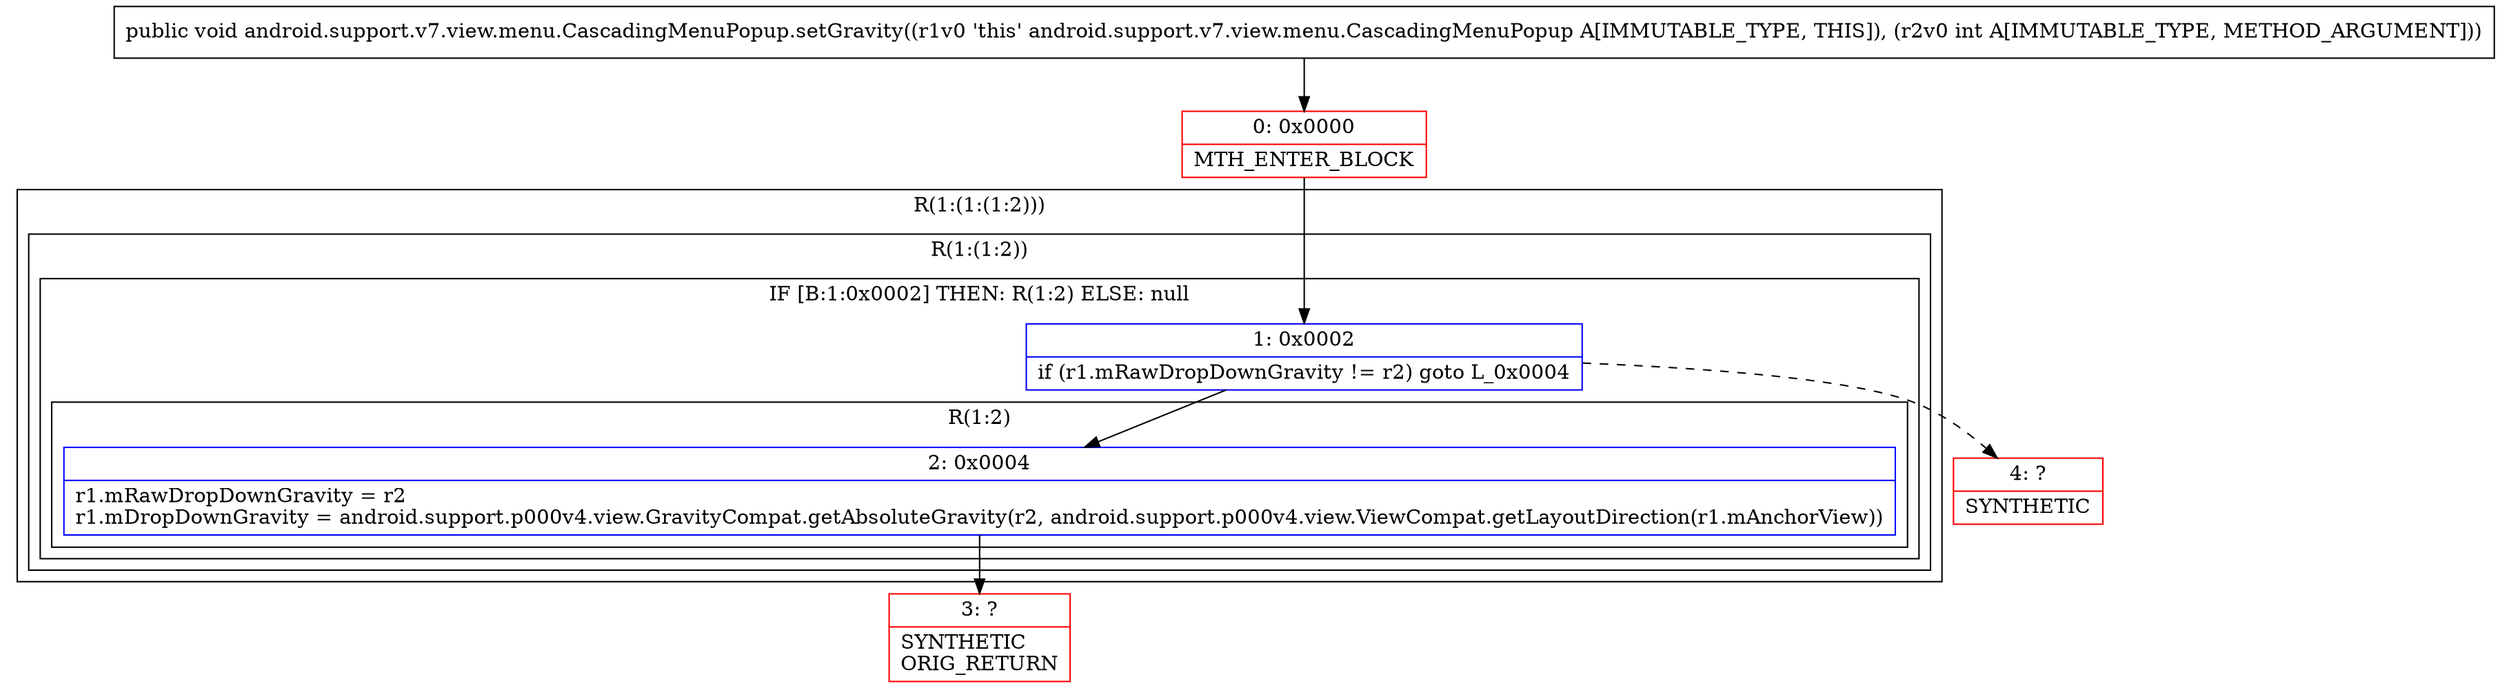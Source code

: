 digraph "CFG forandroid.support.v7.view.menu.CascadingMenuPopup.setGravity(I)V" {
subgraph cluster_Region_803527669 {
label = "R(1:(1:(1:2)))";
node [shape=record,color=blue];
subgraph cluster_Region_1153833323 {
label = "R(1:(1:2))";
node [shape=record,color=blue];
subgraph cluster_IfRegion_659976060 {
label = "IF [B:1:0x0002] THEN: R(1:2) ELSE: null";
node [shape=record,color=blue];
Node_1 [shape=record,label="{1\:\ 0x0002|if (r1.mRawDropDownGravity != r2) goto L_0x0004\l}"];
subgraph cluster_Region_1966855684 {
label = "R(1:2)";
node [shape=record,color=blue];
Node_2 [shape=record,label="{2\:\ 0x0004|r1.mRawDropDownGravity = r2\lr1.mDropDownGravity = android.support.p000v4.view.GravityCompat.getAbsoluteGravity(r2, android.support.p000v4.view.ViewCompat.getLayoutDirection(r1.mAnchorView))\l}"];
}
}
}
}
Node_0 [shape=record,color=red,label="{0\:\ 0x0000|MTH_ENTER_BLOCK\l}"];
Node_3 [shape=record,color=red,label="{3\:\ ?|SYNTHETIC\lORIG_RETURN\l}"];
Node_4 [shape=record,color=red,label="{4\:\ ?|SYNTHETIC\l}"];
MethodNode[shape=record,label="{public void android.support.v7.view.menu.CascadingMenuPopup.setGravity((r1v0 'this' android.support.v7.view.menu.CascadingMenuPopup A[IMMUTABLE_TYPE, THIS]), (r2v0 int A[IMMUTABLE_TYPE, METHOD_ARGUMENT])) }"];
MethodNode -> Node_0;
Node_1 -> Node_2;
Node_1 -> Node_4[style=dashed];
Node_2 -> Node_3;
Node_0 -> Node_1;
}

